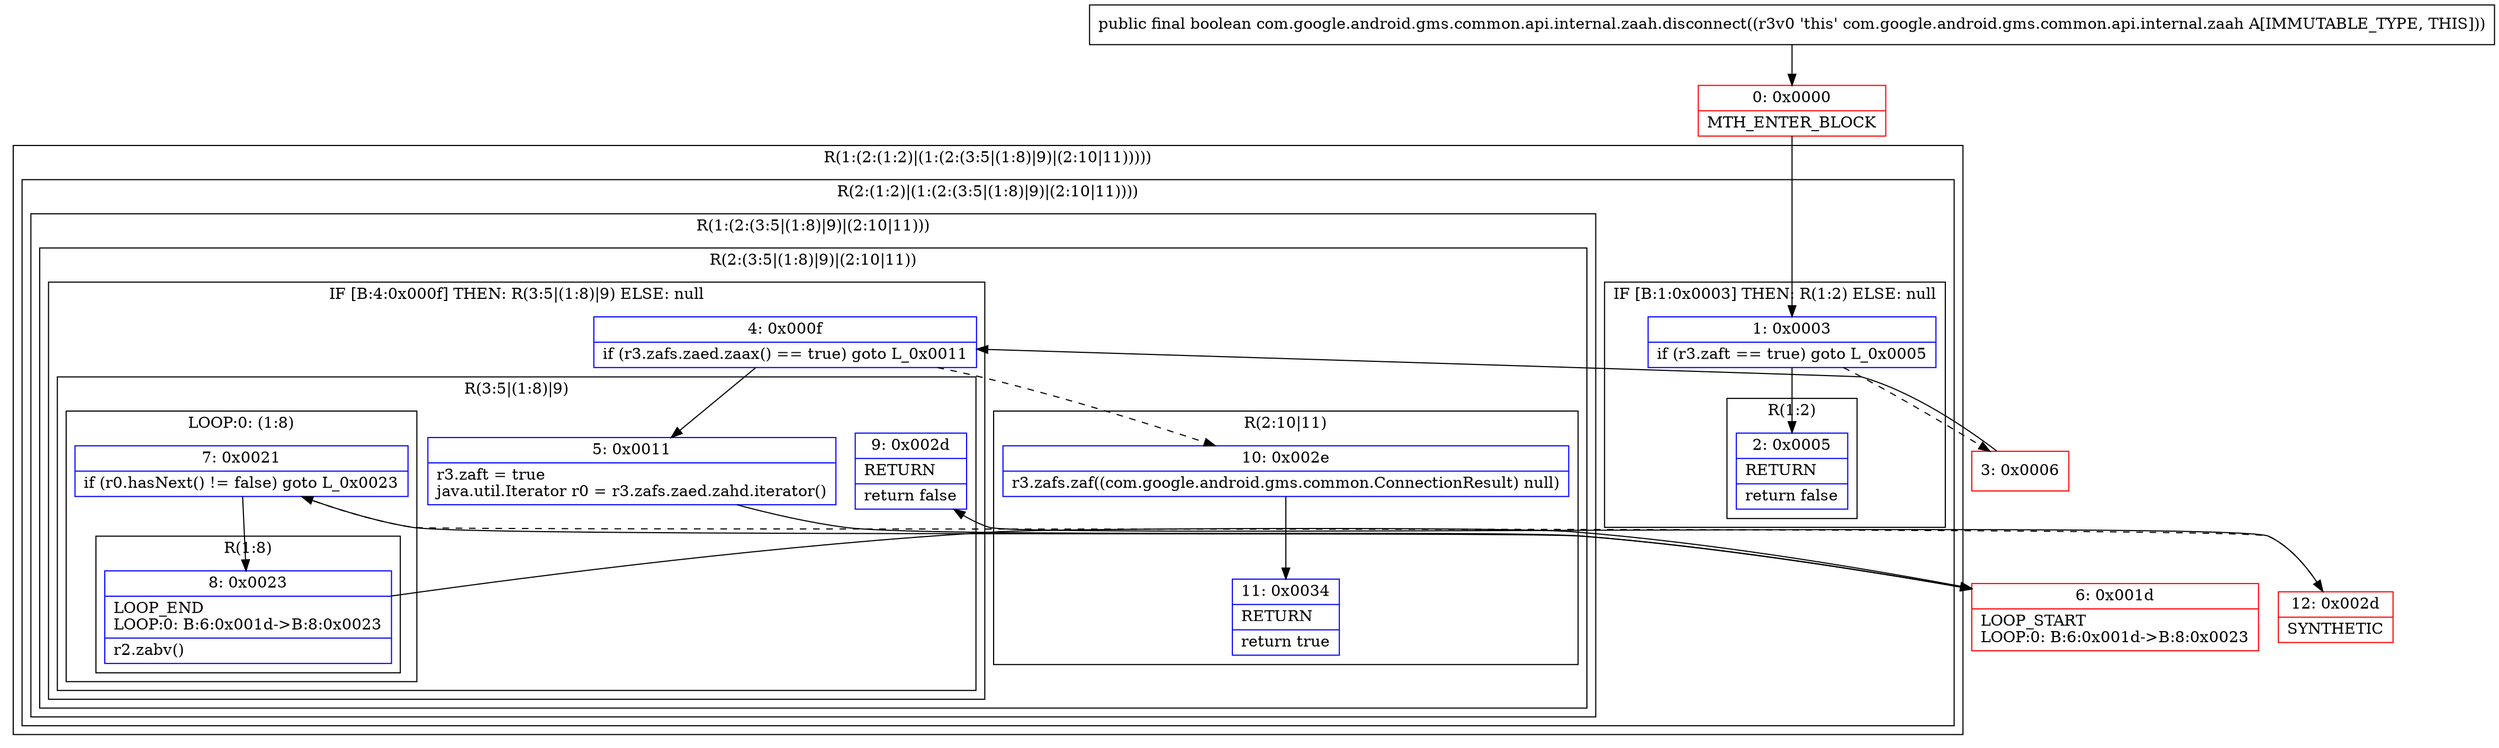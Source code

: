 digraph "CFG forcom.google.android.gms.common.api.internal.zaah.disconnect()Z" {
subgraph cluster_Region_692951529 {
label = "R(1:(2:(1:2)|(1:(2:(3:5|(1:8)|9)|(2:10|11)))))";
node [shape=record,color=blue];
subgraph cluster_Region_1039177539 {
label = "R(2:(1:2)|(1:(2:(3:5|(1:8)|9)|(2:10|11))))";
node [shape=record,color=blue];
subgraph cluster_IfRegion_697874859 {
label = "IF [B:1:0x0003] THEN: R(1:2) ELSE: null";
node [shape=record,color=blue];
Node_1 [shape=record,label="{1\:\ 0x0003|if (r3.zaft == true) goto L_0x0005\l}"];
subgraph cluster_Region_99061376 {
label = "R(1:2)";
node [shape=record,color=blue];
Node_2 [shape=record,label="{2\:\ 0x0005|RETURN\l|return false\l}"];
}
}
subgraph cluster_Region_1084280068 {
label = "R(1:(2:(3:5|(1:8)|9)|(2:10|11)))";
node [shape=record,color=blue];
subgraph cluster_Region_2035482844 {
label = "R(2:(3:5|(1:8)|9)|(2:10|11))";
node [shape=record,color=blue];
subgraph cluster_IfRegion_359312316 {
label = "IF [B:4:0x000f] THEN: R(3:5|(1:8)|9) ELSE: null";
node [shape=record,color=blue];
Node_4 [shape=record,label="{4\:\ 0x000f|if (r3.zafs.zaed.zaax() == true) goto L_0x0011\l}"];
subgraph cluster_Region_742433823 {
label = "R(3:5|(1:8)|9)";
node [shape=record,color=blue];
Node_5 [shape=record,label="{5\:\ 0x0011|r3.zaft = true\ljava.util.Iterator r0 = r3.zafs.zaed.zahd.iterator()\l}"];
subgraph cluster_LoopRegion_1791919230 {
label = "LOOP:0: (1:8)";
node [shape=record,color=blue];
Node_7 [shape=record,label="{7\:\ 0x0021|if (r0.hasNext() != false) goto L_0x0023\l}"];
subgraph cluster_Region_200948763 {
label = "R(1:8)";
node [shape=record,color=blue];
Node_8 [shape=record,label="{8\:\ 0x0023|LOOP_END\lLOOP:0: B:6:0x001d\-\>B:8:0x0023\l|r2.zabv()\l}"];
}
}
Node_9 [shape=record,label="{9\:\ 0x002d|RETURN\l|return false\l}"];
}
}
subgraph cluster_Region_1259159955 {
label = "R(2:10|11)";
node [shape=record,color=blue];
Node_10 [shape=record,label="{10\:\ 0x002e|r3.zafs.zaf((com.google.android.gms.common.ConnectionResult) null)\l}"];
Node_11 [shape=record,label="{11\:\ 0x0034|RETURN\l|return true\l}"];
}
}
}
}
}
Node_0 [shape=record,color=red,label="{0\:\ 0x0000|MTH_ENTER_BLOCK\l}"];
Node_3 [shape=record,color=red,label="{3\:\ 0x0006}"];
Node_6 [shape=record,color=red,label="{6\:\ 0x001d|LOOP_START\lLOOP:0: B:6:0x001d\-\>B:8:0x0023\l}"];
Node_12 [shape=record,color=red,label="{12\:\ 0x002d|SYNTHETIC\l}"];
MethodNode[shape=record,label="{public final boolean com.google.android.gms.common.api.internal.zaah.disconnect((r3v0 'this' com.google.android.gms.common.api.internal.zaah A[IMMUTABLE_TYPE, THIS])) }"];
MethodNode -> Node_0;
Node_1 -> Node_2;
Node_1 -> Node_3[style=dashed];
Node_4 -> Node_5;
Node_4 -> Node_10[style=dashed];
Node_5 -> Node_6;
Node_7 -> Node_8;
Node_7 -> Node_12[style=dashed];
Node_8 -> Node_6;
Node_10 -> Node_11;
Node_0 -> Node_1;
Node_3 -> Node_4;
Node_6 -> Node_7;
Node_12 -> Node_9;
}

